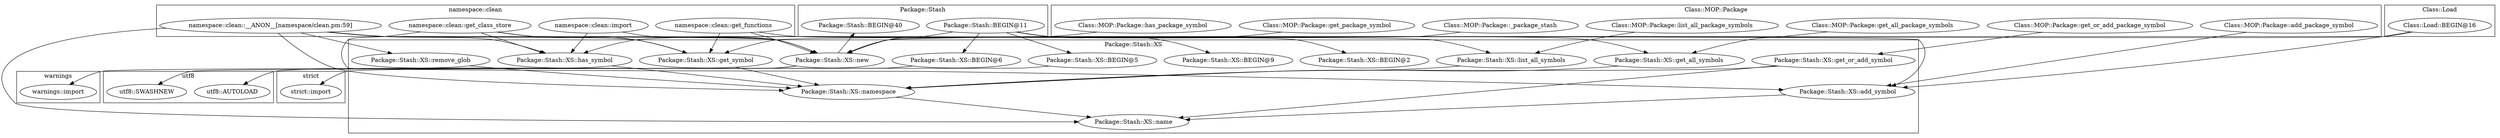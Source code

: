 digraph {
graph [overlap=false]
subgraph cluster_warnings {
	label="warnings";
	"warnings::import";
}
subgraph cluster_Package_Stash_XS {
	label="Package::Stash::XS";
	"Package::Stash::XS::get_symbol";
	"Package::Stash::XS::has_symbol";
	"Package::Stash::XS::BEGIN@6";
	"Package::Stash::XS::list_all_symbols";
	"Package::Stash::XS::add_symbol";
	"Package::Stash::XS::name";
	"Package::Stash::XS::get_or_add_symbol";
	"Package::Stash::XS::namespace";
	"Package::Stash::XS::get_all_symbols";
	"Package::Stash::XS::new";
	"Package::Stash::XS::BEGIN@2";
	"Package::Stash::XS::remove_glob";
	"Package::Stash::XS::BEGIN@9";
	"Package::Stash::XS::BEGIN@5";
}
subgraph cluster_Package_Stash {
	label="Package::Stash";
	"Package::Stash::BEGIN@40";
	"Package::Stash::BEGIN@11";
}
subgraph cluster_utf8 {
	label="utf8";
	"utf8::AUTOLOAD";
	"utf8::SWASHNEW";
}
subgraph cluster_Class_Load {
	label="Class::Load";
	"Class::Load::BEGIN@16";
}
subgraph cluster_namespace_clean {
	label="namespace::clean";
	"namespace::clean::__ANON__[namespace/clean.pm:59]";
	"namespace::clean::import";
	"namespace::clean::get_class_store";
	"namespace::clean::get_functions";
}
subgraph cluster_strict {
	label="strict";
	"strict::import";
}
subgraph cluster_Class_MOP_Package {
	label="Class::MOP::Package";
	"Class::MOP::Package::add_package_symbol";
	"Class::MOP::Package::_package_stash";
	"Class::MOP::Package::get_all_package_symbols";
	"Class::MOP::Package::list_all_package_symbols";
	"Class::MOP::Package::get_package_symbol";
	"Class::MOP::Package::has_package_symbol";
	"Class::MOP::Package::get_or_add_package_symbol";
}
"namespace::clean::__ANON__[namespace/clean.pm:59]" -> "Package::Stash::XS::remove_glob";
"namespace::clean::__ANON__[namespace/clean.pm:59]" -> "Package::Stash::XS::has_symbol";
"namespace::clean::import" -> "Package::Stash::XS::has_symbol";
"namespace::clean::get_class_store" -> "Package::Stash::XS::has_symbol";
"Class::MOP::Package::has_package_symbol" -> "Package::Stash::XS::has_symbol";
"Class::MOP::Package::get_or_add_package_symbol" -> "Package::Stash::XS::get_or_add_symbol";
"namespace::clean::__ANON__[namespace/clean.pm:59]" -> "Package::Stash::XS::get_symbol";
"Class::MOP::Package::get_package_symbol" -> "Package::Stash::XS::get_symbol";
"namespace::clean::get_class_store" -> "Package::Stash::XS::get_symbol";
"namespace::clean::get_functions" -> "Package::Stash::XS::get_symbol";
"Class::MOP::Package::list_all_package_symbols" -> "Package::Stash::XS::list_all_symbols";
"namespace::clean::get_functions" -> "Package::Stash::XS::list_all_symbols";
"Package::Stash::XS::new" -> "Package::Stash::BEGIN@40";
"Package::Stash::XS::BEGIN@6" -> "warnings::import";
"Class::MOP::Package::_package_stash" -> "Package::Stash::XS::new";
"namespace::clean::__ANON__[namespace/clean.pm:59]" -> "Package::Stash::XS::new";
"namespace::clean::import" -> "Package::Stash::XS::new";
"namespace::clean::get_class_store" -> "Package::Stash::XS::new";
"Package::Stash::BEGIN@11" -> "Package::Stash::XS::new";
"Class::Load::BEGIN@16" -> "Package::Stash::XS::new";
"namespace::clean::get_functions" -> "Package::Stash::XS::new";
"Package::Stash::XS::BEGIN@5" -> "strict::import";
"Package::Stash::BEGIN@11" -> "Package::Stash::XS::BEGIN@5";
"Package::Stash::BEGIN@11" -> "Package::Stash::XS::BEGIN@2";
"Package::Stash::BEGIN@11" -> "Package::Stash::XS::BEGIN@9";
"Class::MOP::Package::get_all_package_symbols" -> "Package::Stash::XS::get_all_symbols";
"Package::Stash::BEGIN@11" -> "Package::Stash::XS::get_all_symbols";
"Package::Stash::XS::get_all_symbols" -> "Package::Stash::XS::namespace";
"namespace::clean::__ANON__[namespace/clean.pm:59]" -> "Package::Stash::XS::namespace";
"Package::Stash::XS::get_symbol" -> "Package::Stash::XS::namespace";
"Package::Stash::XS::has_symbol" -> "Package::Stash::XS::namespace";
"Package::Stash::XS::list_all_symbols" -> "Package::Stash::XS::namespace";
"Package::Stash::XS::remove_glob" -> "Package::Stash::XS::namespace";
"Package::Stash::XS::get_or_add_symbol" -> "Package::Stash::XS::namespace";
"namespace::clean::__ANON__[namespace/clean.pm:59]" -> "Package::Stash::XS::name";
"Package::Stash::XS::add_symbol" -> "Package::Stash::XS::name";
"Package::Stash::XS::get_or_add_symbol" -> "Package::Stash::XS::name";
"Package::Stash::XS::namespace" -> "Package::Stash::XS::name";
"Class::MOP::Package::add_package_symbol" -> "Package::Stash::XS::add_symbol";
"namespace::clean::get_class_store" -> "Package::Stash::XS::add_symbol";
"Package::Stash::BEGIN@11" -> "Package::Stash::XS::add_symbol";
"Class::Load::BEGIN@16" -> "Package::Stash::XS::add_symbol";
"Package::Stash::BEGIN@11" -> "Package::Stash::XS::BEGIN@6";
"Package::Stash::XS::new" -> "utf8::AUTOLOAD";
"Package::Stash::XS::new" -> "utf8::SWASHNEW";
}
